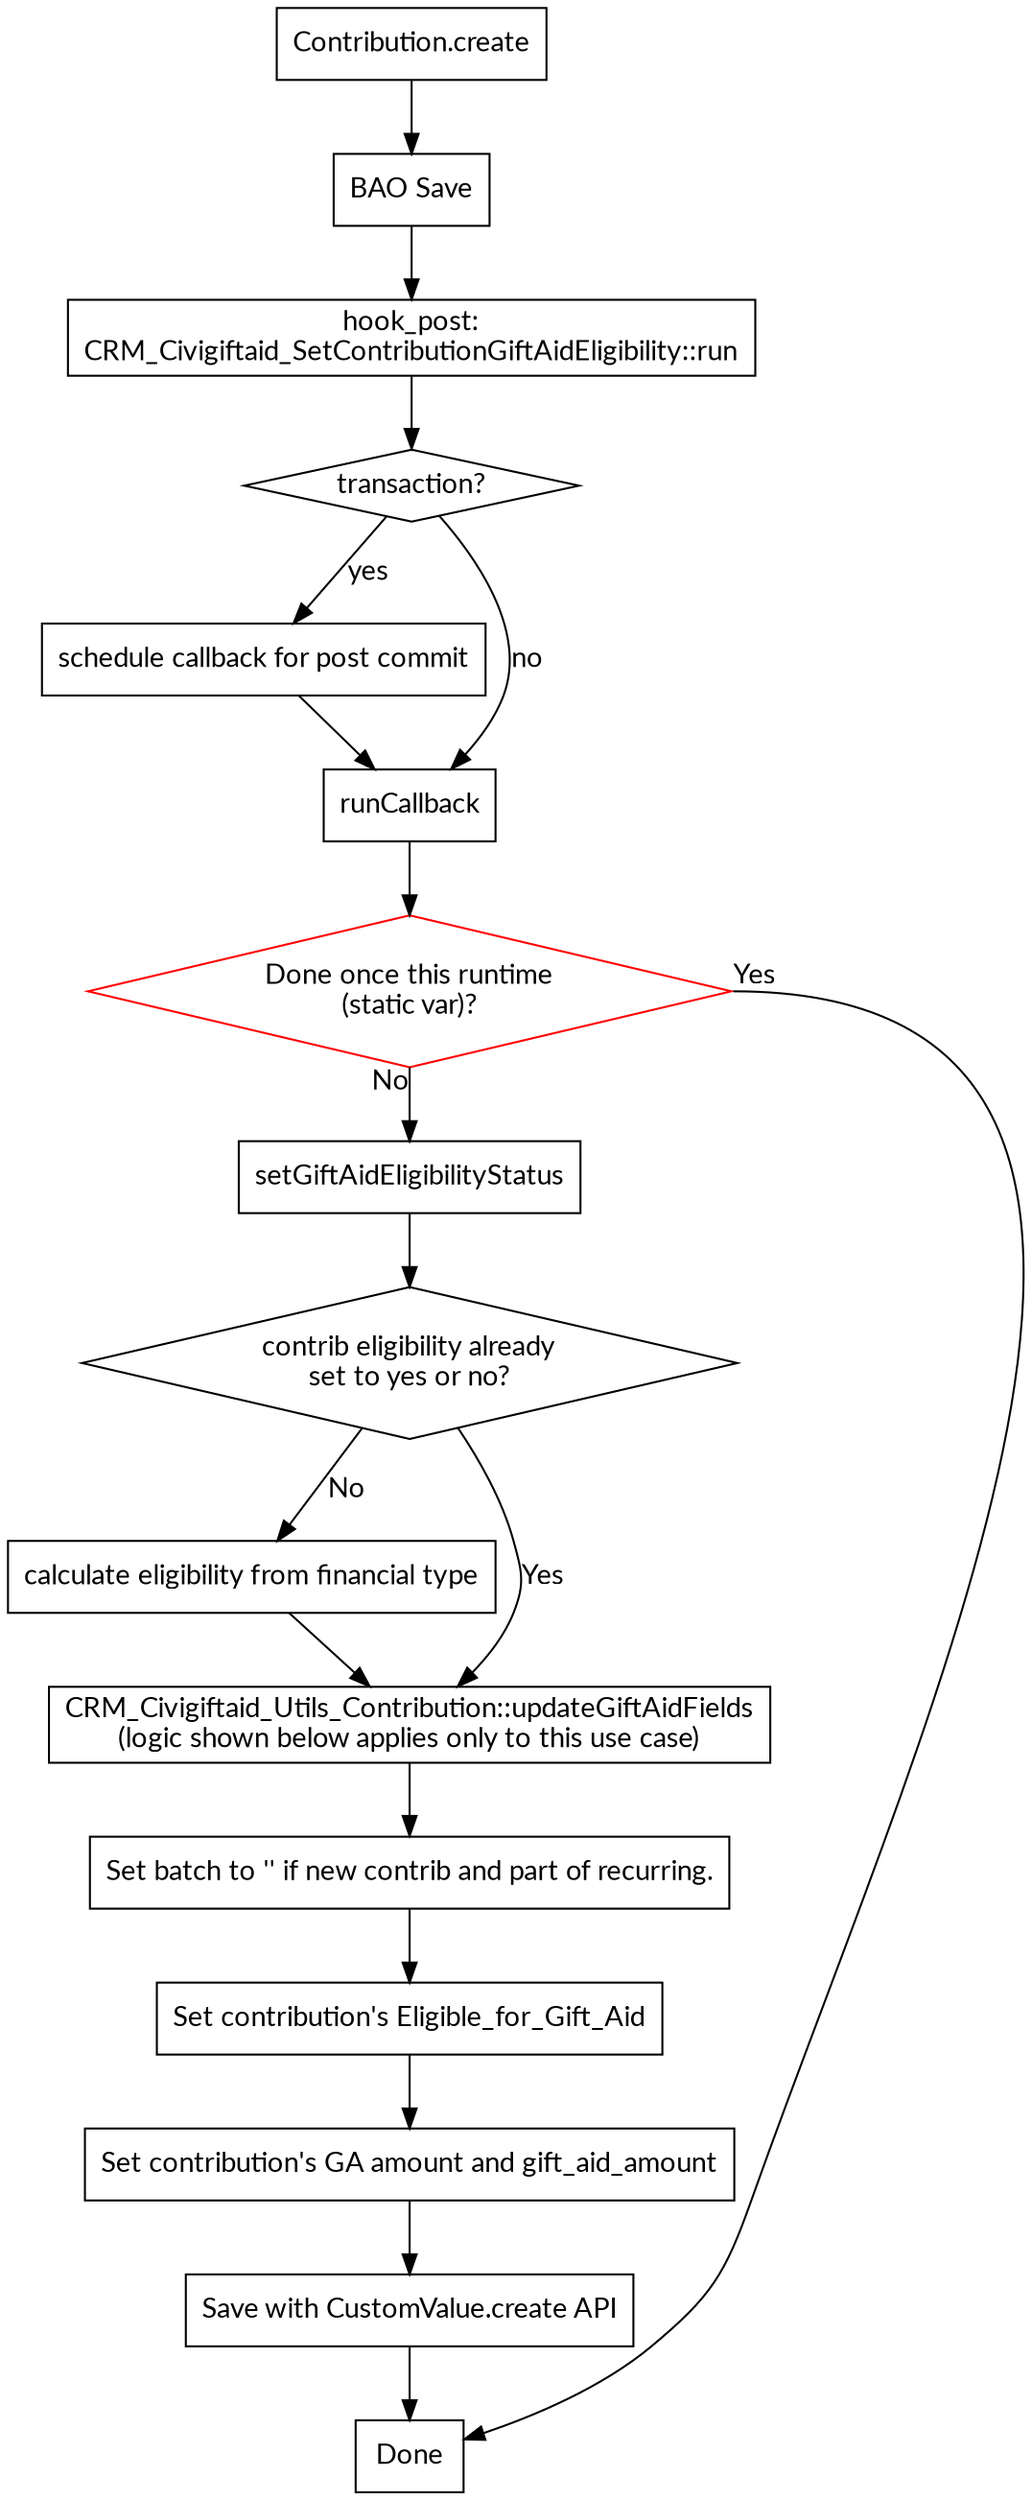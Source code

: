 digraph A {
  graph [fontname="Lato"]
  node [fontname="Lato", shape=rectangle]
  edge [fontname="Lato"]

  contribCreate [label="Contribution.create"]

  contribCreate->BAOsave

  BAOsave [label="BAO Save"]
  BAOsave->hookPost
  hookPost [label="hook_post:\nCRM_Civigiftaid_SetContributionGiftAidEligibility::run"]
  hookPost->trans
  trans [label="transaction?", shape=diamond]
    trans -> schedule [label="yes"]
    schedule [label="schedule callback for post commit"]
    trans -> runCallback [label="no"]

  runCallback [label="runCallback"]
  schedule->runCallback

  runCallback->callbackDoneBefore
  callbackDoneBefore [label="Done once this runtime\n(static var)?", shape=diamond, color=red]
    callbackDoneBefore:s->setGiftAidEligibilityStatus [taillabel="No"]
    callbackDoneBefore:e->end [taillabel="Yes", weight=0]

  setGiftAidEligibilityStatus -> qAlreadySet
  qAlreadySet [label="contrib eligibility already\nset to yes or no?", shape=diamond]
    qAlreadySet->calcContribElig [label="No"]
      calcContribElig [label="calculate eligibility from financial type"]
      calcContribElig->updateGiftAidFields
    qAlreadySet->updateGiftAidFields [label="Yes"]

  updateGiftAidFields [label="CRM_Civigiftaid_Utils_Contribution::updateGiftAidFields\n(logic shown below applies only to this use case)"]
  updateGiftAidFields->setBatch

  setBatch [label="Set batch to '' if new contrib and part of recurring."]
  setBatch->setContribEl
  setContribEl [label="Set contribution's Eligible_for_Gift_Aid"]
  setContribEl->setContribAmounts
  setContribAmounts [label="Set contribution's GA amount and gift_aid_amount"]
  setContribAmounts->saveContribGA
  saveContribGA [label="Save with CustomValue.create API"]

  saveContribGA -> end

  end [label="Done"]


//  start [label="Set out what needs doing,\nwhat the budget is.", style="filled", fillcolor="#ffee88"]

// qStaffInterestCount [label="How many staff are\ncapable, interested and available\nto do this work\nwith normal pay and conditions?", shape=diamond]
// selectionProcess [label="Selection process?", shape=rectangle]
// qSkills [label="Feasible to\ndevelop skills?", shape=diamond]
// qUrgent [label="Urgent?", shape=diamond]
// qEmploy [label="Legally\nemployment?", shape=diamond]
// qConsultant [label="Skills required\nfavour consultant?", shape=diamond]
//
// endTempContract [label="Temporary contract ammendment", shape=rectangle, style="rounded,filled",fillcolor="#ddffcc"]
// endConsultant [label="Find consultant", shape=rectangle, style="rounded,filled",fillcolor="#ddffcc"]
// endRecruit [label="Recruit on\nfixed term", shape=rectangle, style="rounded,filled",fillcolor="#ddffcc"]
//
// start -> qStaffInterestCount [color="#ff0000"]
// qSkills -> qStaffInterestCount [label="Yes"]
// qStaffInterestCount -> endTempContract [label="1"]
// qStaffInterestCount -> selectionProcess [label="2+"]
// qStaffInterestCount -> qSkills [label="none"]
// selectionProcess -> endTempContract
// qSkills -> qEmploy [label="No"]
// qEmploy -> qUrgent [label="No"]
// qUrgent -> endConsultant [label="Yes"]
// qUrgent -> qConsultant [label="No"]
// qConsultant -> endConsultant [label="Yes"]
// qConsultant -> endRecruit [label="No"]
// qEmploy -> endRecruit [label="Yes", weight=2]
}
